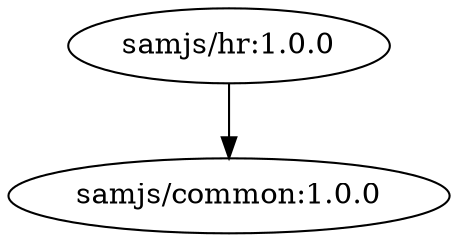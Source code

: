 digraph workspace {
    subgraph "samjs/yaml:1.0.0" {
    }

    subgraph "samjs/common:1.0.0" {
    }

    subgraph "samjs/hr:1.0.0" {
        "samjs/hr:1.0.0" -> "samjs/common:1.0.0"
    }

    subgraph "samjs/hr.leave:1.0.1" {
    }

    subgraph "samjs/testutils:1.1.0" {
    }

}

